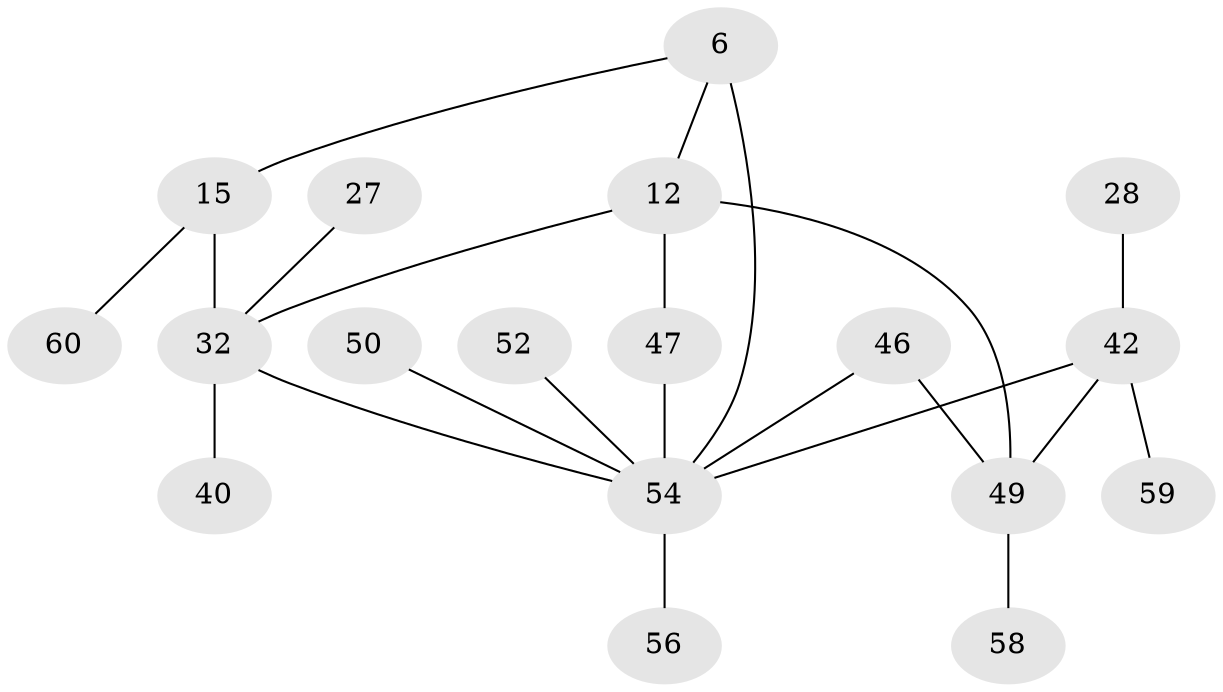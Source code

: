 // original degree distribution, {6: 0.1, 5: 0.06666666666666667, 9: 0.016666666666666666, 4: 0.06666666666666667, 2: 0.13333333333333333, 3: 0.11666666666666667, 1: 0.5}
// Generated by graph-tools (version 1.1) at 2025/58/03/04/25 21:58:06]
// undirected, 18 vertices, 22 edges
graph export_dot {
graph [start="1"]
  node [color=gray90,style=filled];
  6 [super="+5"];
  12;
  15 [super="+13"];
  27;
  28;
  32 [super="+8+31+14"];
  40;
  42 [super="+2+20+24"];
  46;
  47 [super="+43"];
  49 [super="+11+21+25"];
  50;
  52;
  54 [super="+51+9+36"];
  56;
  58 [super="+26+38+39+45+48+53"];
  59 [super="+17+55"];
  60 [super="+57"];
  6 -- 12;
  6 -- 15;
  6 -- 54 [weight=2];
  12 -- 47;
  12 -- 32 [weight=2];
  12 -- 49 [weight=2];
  15 -- 60;
  15 -- 32 [weight=3];
  27 -- 32;
  28 -- 42;
  32 -- 40;
  32 -- 54 [weight=4];
  42 -- 59;
  42 -- 49;
  42 -- 54 [weight=3];
  46 -- 49;
  46 -- 54;
  47 -- 54;
  49 -- 58;
  50 -- 54;
  52 -- 54;
  54 -- 56;
}
